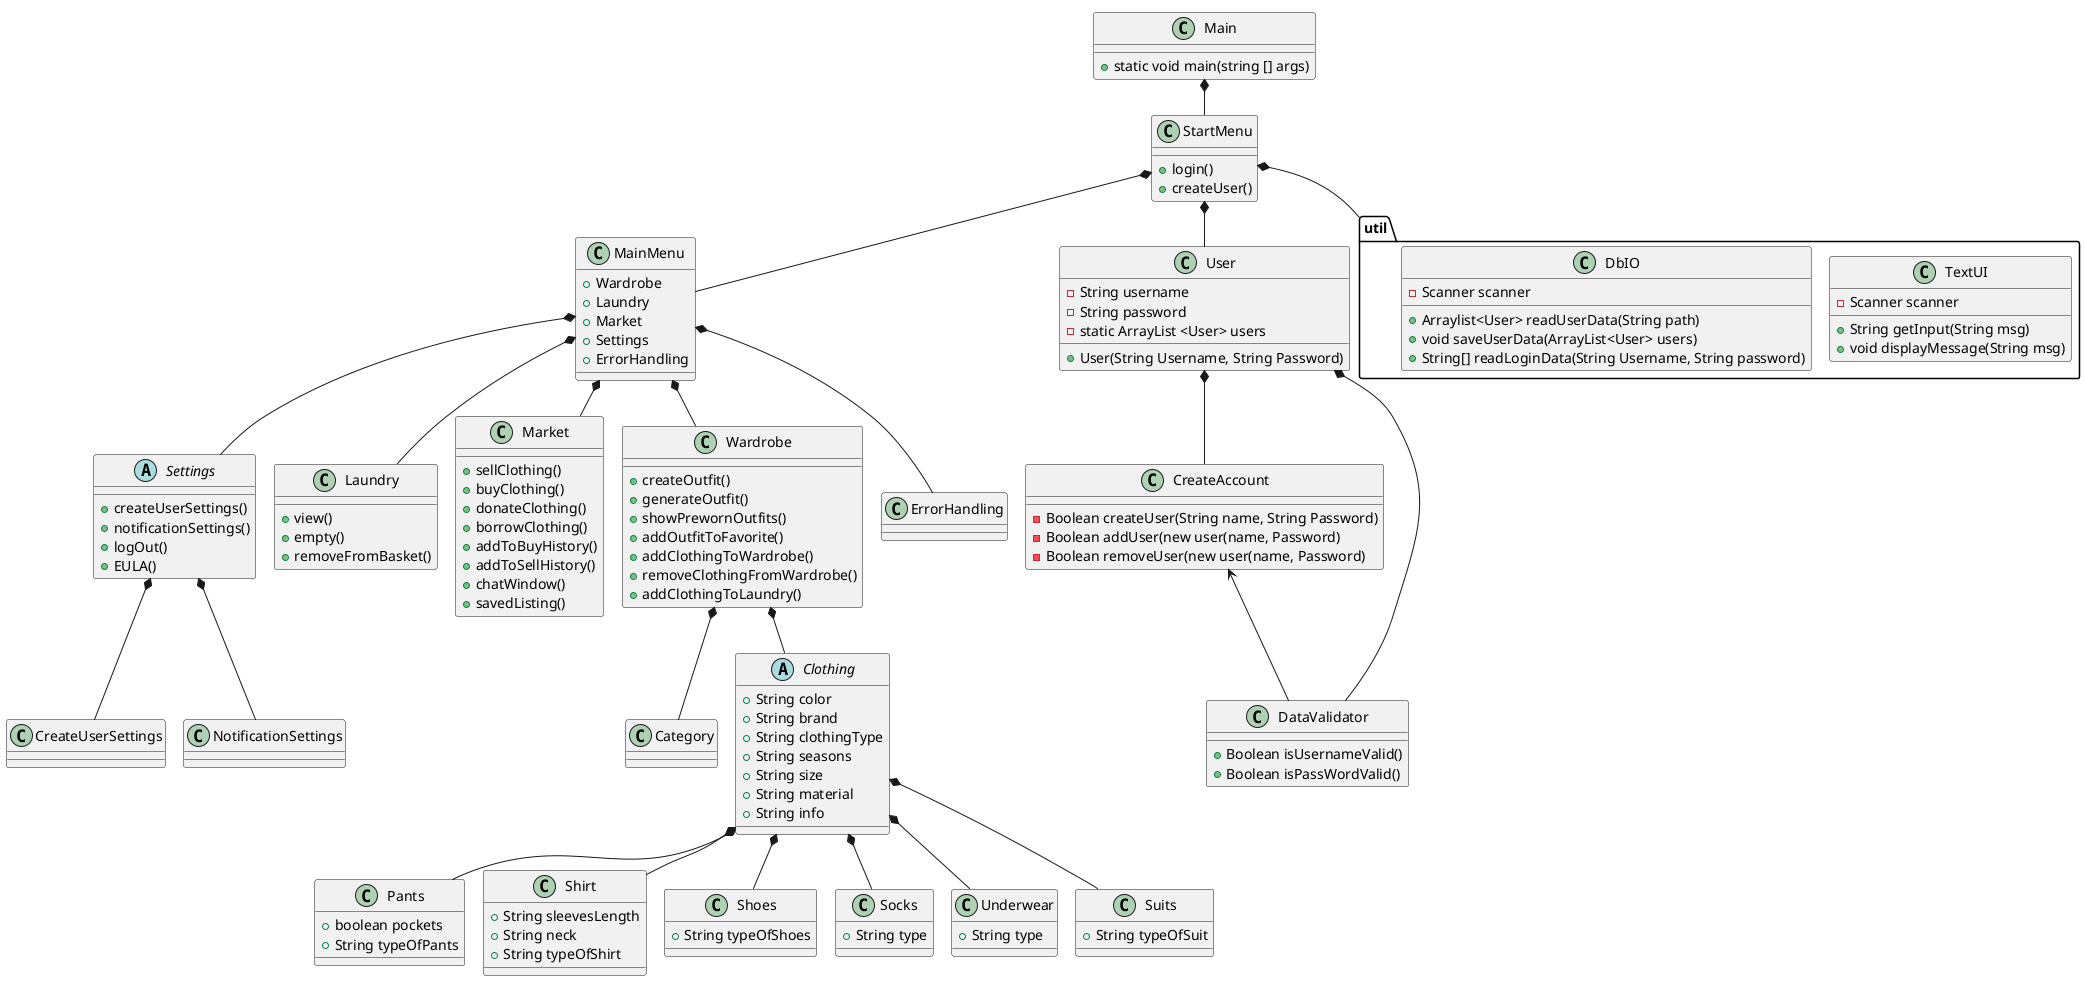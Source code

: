 @startuml
'Domænemodellen giver nye entity klasser
'Pakker, model og util
!pragma layout smetana

class Main
class StartMenu
class MainMenu

class CreateAccount
class User
class DataValidator

Abstract Settings

class Laundry
class Market
class Wardrobe
class ErrorHandling
class Category

class CreateUserSettings
class NotificationSettings

Abstract Clothing
class Pants
class Shirt
class Shoes
class Socks
class Underwear
class Suits

package "util"{
       class TextUI
       class DbIO
       }
Main *-- StartMenu
StartMenu *-- MainMenu
MainMenu *-- Settings
MainMenu *-- Laundry
MainMenu *-- Market
MainMenu *-- Wardrobe
MainMenu *-- ErrorHandling
Wardrobe *-- Category

User *-- DataValidator
CreateAccount <-- DataValidator
User *-- CreateAccount
Settings *-- CreateUserSettings
Settings *-- NotificationSettings
Wardrobe *-- Clothing
Clothing *-- Shoes
Clothing *-- Shirt
Clothing *-- Pants
Clothing *-- Socks
Clothing *-- Underwear
Clothing *-- Suits

StartMenu *-- util
StartMenu *-- User

StartMenu : + login()
StartMenu : + createUser()

MainMenu : + Wardrobe
MainMenu : + Laundry
MainMenu : + Market
MainMenu : + Settings
MainMenu : + ErrorHandling

Clothing : + String color
Clothing : + String brand
Clothing : + String clothingType
Clothing : + String seasons
Clothing : + String size
Clothing : + String material
Clothing : + String info

Shoes : + String typeOfShoes

Shirt : + String sleevesLength
Shirt : + String neck
Shirt : + String typeOfShirt

Suits : + String typeOfSuit

Pants : + boolean pockets
Pants : + String typeOfPants

Socks : + String type

Underwear : + String type

Market : + sellClothing()
Market : + buyClothing()
Market : + donateClothing()
Market : + borrowClothing()
Market : + addToBuyHistory()
Market : + addToSellHistory()
Market : + chatWindow()
Market : + savedListing()

Wardrobe : + createOutfit()
Wardrobe : + generateOutfit()
Wardrobe : + showPrewornOutfits()
Wardrobe : + addOutfitToFavorite()
Wardrobe : + addClothingToWardrobe()
Wardrobe : + removeClothingFromWardrobe()
Wardrobe : + addClothingToLaundry()

Settings : + createUserSettings()
Settings : + notificationSettings()
Settings : + logOut()
Settings : + EULA()

Laundry : + view()
Laundry : + empty()
Laundry : + removeFromBasket()


Main : + static void main(string [] args)

User : - String username
User : - String password
User : - static ArrayList <User> users


User : + User(String Username, String Password)


DataValidator : + Boolean isUsernameValid()
DataValidator : + Boolean isPassWordValid()
'-----------

CreateAccount : - Boolean createUser(String name, String Password)
CreateAccount : - Boolean addUser(new user(name, Password)
CreateAccount : - Boolean removeUser(new user(name, Password)


DbIO : - Scanner scanner

'---_new-----
DbIO : + Arraylist<User> readUserData(String path)
DbIO : + void saveUserData(ArrayList<User> users)
DbIO : + String[] readLoginData(String Username, String password)

'-----------

TextUI : + String getInput(String msg)
TextUI : - Scanner scanner
TextUI : + void displayMessage(String msg)

@enduml